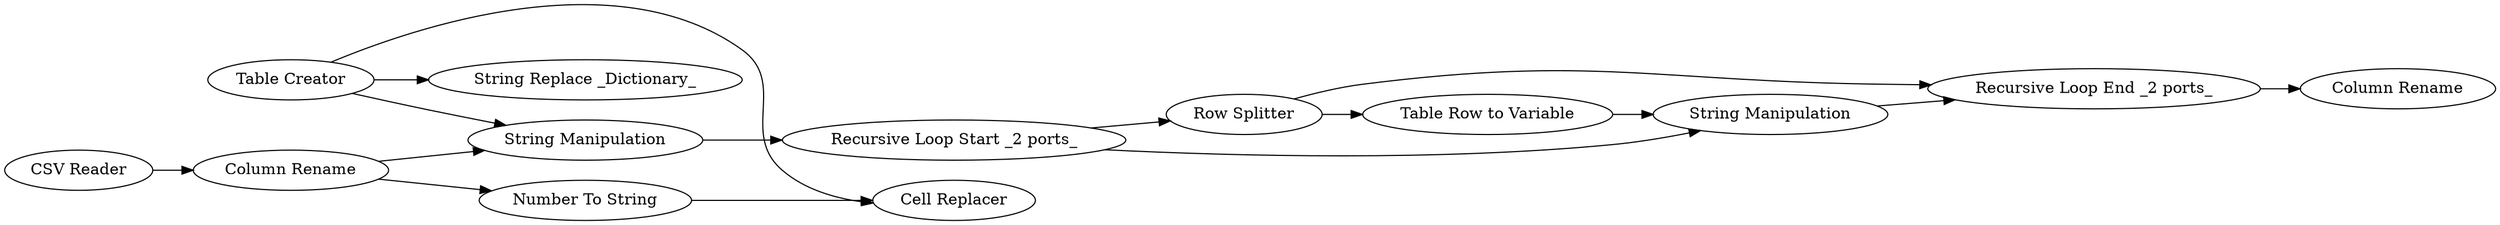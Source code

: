 digraph {
	3 -> 19
	7 -> 14
	3 -> 41
	40 -> 28
	30 -> 39
	3 -> 4
	40 -> 30
	29 -> 30
	20 -> 7
	14 -> 19
	41 -> 26
	26 -> 29
	7 -> 41
	26 -> 40
	28 -> 29
	14 [label="Number To String"]
	20 [label="CSV Reader"]
	7 [label="Column Rename"]
	29 [label="String Manipulation"]
	41 [label="String Manipulation"]
	28 [label="Table Row to Variable"]
	26 [label="Recursive Loop Start _2 ports_"]
	4 [label="String Replace _Dictionary_"]
	40 [label="Row Splitter"]
	39 [label="Column Rename"]
	30 [label="Recursive Loop End _2 ports_"]
	3 [label="Table Creator"]
	19 [label="Cell Replacer"]
	rankdir=LR
}
